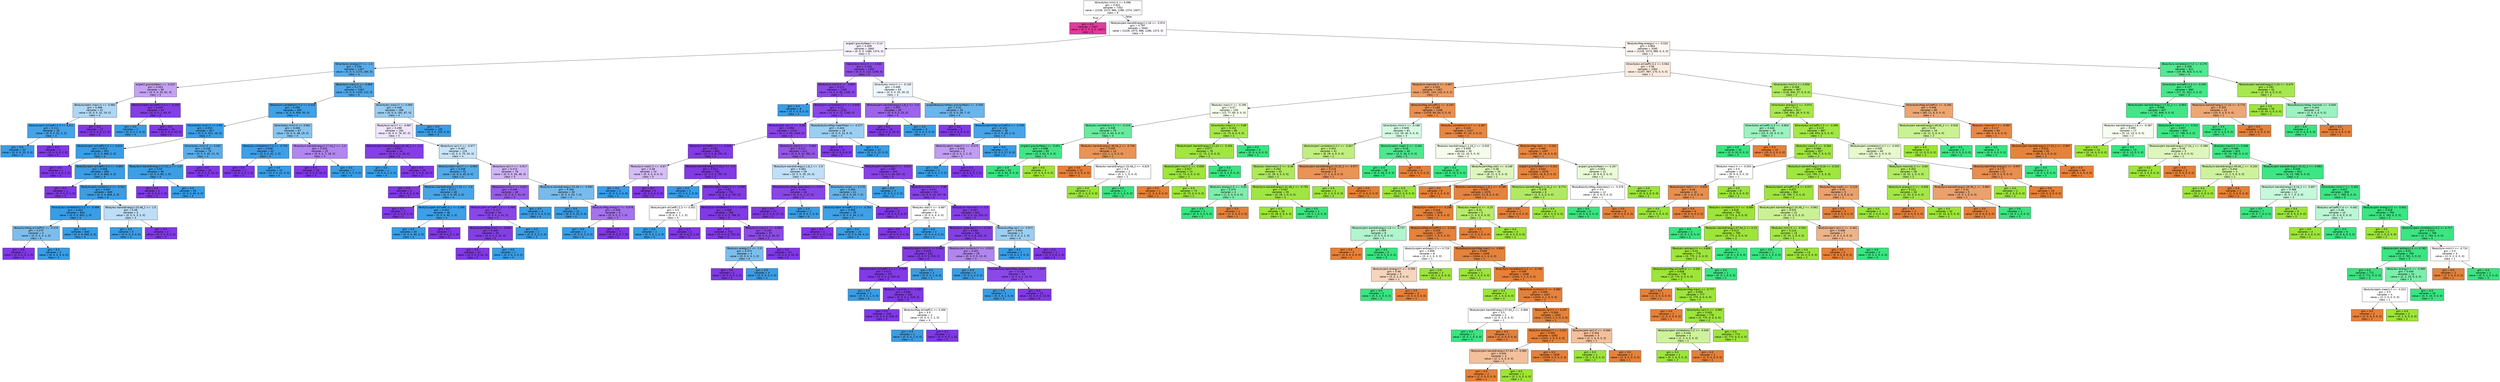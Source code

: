 digraph Tree {
node [shape=box, style="filled", color="black", fontname="helvetica"] ;
edge [fontname="helvetica"] ;
0 [label="tGravityAcc-min()-X <= 0.096\ngini = 0.831\nsamples = 7352\nvalue = [1226, 1073, 986, 1286, 1374, 1407]\nclass = 6", fillcolor="#fffefe"] ;
1 [label="gini = 0.0\nsamples = 1407\nvalue = [0, 0, 0, 0, 0, 1407]\nclass = 6", fillcolor="#e5399d"] ;
0 -> 1 [labeldistance=2.5, labelangle=45, headlabel="True"] ;
2 [label="fBodyAccJerk-bandsEnergy()-1,16 <= -0.974\ngini = 0.797\nsamples = 5945\nvalue = [1226, 1073, 986, 1286, 1374, 0]\nclass = 5", fillcolor="#fdfbff"] ;
0 -> 2 [labeldistance=2.5, labelangle=-45, headlabel="False"] ;
3 [label="angle(Y,gravityMean) <= 0.14\ngini = 0.499\nsamples = 2660\nvalue = [0, 0, 0, 1286, 1374, 0]\nclass = 5", fillcolor="#f7f2fd"] ;
2 -> 3 ;
4 [label="tGravityAcc-energy()-Y <= -1.0\ngini = 0.234\nsamples = 1357\nvalue = [0, 0, 0, 1173, 184, 0]\nclass = 4", fillcolor="#58ace9"] ;
3 -> 4 ;
5 [label="angle(Z,gravityMean) <= -0.022\ngini = 0.453\nsamples = 95\nvalue = [0, 0, 0, 33, 62, 0]\nclass = 5", fillcolor="#c4a2f3"] ;
4 -> 5 ;
6 [label="tBodyGyroJerk-max()-X <= -0.983\ngini = 0.468\nsamples = 51\nvalue = [0, 0, 0, 32, 19, 0]\nclass = 4", fillcolor="#afd7f4"] ;
5 -> 6 ;
7 [label="tBodyAccJerk-arCoeff()-X,3 <= 0.411\ngini = 0.111\nsamples = 34\nvalue = [0, 0, 0, 32, 2, 0]\nclass = 4", fillcolor="#45a3e7"] ;
6 -> 7 ;
8 [label="gini = 0.0\nsamples = 32\nvalue = [0, 0, 0, 32, 0, 0]\nclass = 4", fillcolor="#399de5"] ;
7 -> 8 ;
9 [label="gini = 0.0\nsamples = 2\nvalue = [0, 0, 0, 0, 2, 0]\nclass = 5", fillcolor="#8139e5"] ;
7 -> 9 ;
10 [label="gini = 0.0\nsamples = 17\nvalue = [0, 0, 0, 0, 17, 0]\nclass = 5", fillcolor="#8139e5"] ;
6 -> 10 ;
11 [label="tBodyGyroJerk-arCoeff()-Z,4 <= -0.249\ngini = 0.044\nsamples = 44\nvalue = [0, 0, 0, 1, 43, 0]\nclass = 5", fillcolor="#843ee6"] ;
5 -> 11 ;
12 [label="gini = 0.0\nsamples = 1\nvalue = [0, 0, 0, 1, 0, 0]\nclass = 4", fillcolor="#399de5"] ;
11 -> 12 ;
13 [label="gini = 0.0\nsamples = 43\nvalue = [0, 0, 0, 0, 43, 0]\nclass = 5", fillcolor="#8139e5"] ;
11 -> 13 ;
14 [label="tBodyGyro-max()-X <= -0.869\ngini = 0.175\nsamples = 1262\nvalue = [0, 0, 0, 1140, 122, 0]\nclass = 4", fillcolor="#4ea7e8"] ;
4 -> 14 ;
15 [label="tBodyGyro-correlation()-Y,Z <= 0.418\ngini = 0.068\nsamples = 994\nvalue = [0, 0, 0, 959, 35, 0]\nclass = 4", fillcolor="#40a1e6"] ;
14 -> 15 ;
16 [label="tGravityAcc-min()-X <= 0.99\ngini = 0.034\nsamples = 927\nvalue = [0, 0, 0, 911, 16, 0]\nclass = 4", fillcolor="#3c9fe5"] ;
15 -> 16 ;
17 [label="tBodyAccJerk-arCoeff()-Y,3 <= -0.615\ngini = 0.012\nsamples = 851\nvalue = [0, 0, 0, 846, 5, 0]\nclass = 4", fillcolor="#3a9ee5"] ;
16 -> 17 ;
18 [label="gini = 0.0\nsamples = 1\nvalue = [0, 0, 0, 0, 1, 0]\nclass = 5", fillcolor="#8139e5"] ;
17 -> 18 ;
19 [label="tBodyGyroJerk-arCoeff()-Z,4 <= -0.805\ngini = 0.009\nsamples = 850\nvalue = [0, 0, 0, 846, 4, 0]\nclass = 4", fillcolor="#3a9de5"] ;
17 -> 19 ;
20 [label="gini = 0.0\nsamples = 1\nvalue = [0, 0, 0, 0, 1, 0]\nclass = 5", fillcolor="#8139e5"] ;
19 -> 20 ;
21 [label="fBodyAccJerk-kurtosis()-X <= -0.321\ngini = 0.007\nsamples = 849\nvalue = [0, 0, 0, 846, 3, 0]\nclass = 4", fillcolor="#3a9de5"] ;
19 -> 21 ;
22 [label="tGravityAcc-correlation()-X,Z <= -0.999\ngini = 0.002\nsamples = 844\nvalue = [0, 0, 0, 843, 1, 0]\nclass = 4", fillcolor="#399de5"] ;
21 -> 22 ;
23 [label="tBodyGyroMag-arCoeff()2 <= -0.219\ngini = 0.375\nsamples = 4\nvalue = [0, 0, 0, 3, 1, 0]\nclass = 4", fillcolor="#7bbeee"] ;
22 -> 23 ;
24 [label="gini = 0.0\nsamples = 1\nvalue = [0, 0, 0, 0, 1, 0]\nclass = 5", fillcolor="#8139e5"] ;
23 -> 24 ;
25 [label="gini = 0.0\nsamples = 3\nvalue = [0, 0, 0, 3, 0, 0]\nclass = 4", fillcolor="#399de5"] ;
23 -> 25 ;
26 [label="gini = 0.0\nsamples = 840\nvalue = [0, 0, 0, 840, 0, 0]\nclass = 4", fillcolor="#399de5"] ;
22 -> 26 ;
27 [label="fBodyAcc-bandsEnergy()-25,48_2 <= -1.0\ngini = 0.48\nsamples = 5\nvalue = [0, 0, 0, 3, 2, 0]\nclass = 4", fillcolor="#bddef6"] ;
21 -> 27 ;
28 [label="gini = 0.0\nsamples = 3\nvalue = [0, 0, 0, 3, 0, 0]\nclass = 4", fillcolor="#399de5"] ;
27 -> 28 ;
29 [label="gini = 0.0\nsamples = 2\nvalue = [0, 0, 0, 0, 2, 0]\nclass = 5", fillcolor="#8139e5"] ;
27 -> 29 ;
30 [label="tGravityAcc-min()-Z <= 0.067\ngini = 0.248\nsamples = 76\nvalue = [0, 0, 0, 65, 11, 0]\nclass = 4", fillcolor="#5baee9"] ;
16 -> 30 ;
31 [label="fBodyGyro-bandsEnergy()-17,32_1 <= -1.0\ngini = 0.03\nsamples = 66\nvalue = [0, 0, 0, 65, 1, 0]\nclass = 4", fillcolor="#3c9fe5"] ;
30 -> 31 ;
32 [label="gini = 0.0\nsamples = 1\nvalue = [0, 0, 0, 0, 1, 0]\nclass = 5", fillcolor="#8139e5"] ;
31 -> 32 ;
33 [label="gini = 0.0\nsamples = 65\nvalue = [0, 0, 0, 65, 0, 0]\nclass = 4", fillcolor="#399de5"] ;
31 -> 33 ;
34 [label="gini = 0.0\nsamples = 10\nvalue = [0, 0, 0, 0, 10, 0]\nclass = 5", fillcolor="#8139e5"] ;
30 -> 34 ;
35 [label="tGravityAcc-min()-X <= 0.961\ngini = 0.406\nsamples = 67\nvalue = [0, 0, 0, 48, 19, 0]\nclass = 4", fillcolor="#87c4ef"] ;
15 -> 35 ;
36 [label="tBodyAcc-correlation()-Y,Z <= -0.753\ngini = 0.046\nsamples = 42\nvalue = [0, 0, 0, 41, 1, 0]\nclass = 4", fillcolor="#3e9fe6"] ;
35 -> 36 ;
37 [label="gini = 0.0\nsamples = 1\nvalue = [0, 0, 0, 0, 1, 0]\nclass = 5", fillcolor="#8139e5"] ;
36 -> 37 ;
38 [label="gini = 0.0\nsamples = 41\nvalue = [0, 0, 0, 41, 0, 0]\nclass = 4", fillcolor="#399de5"] ;
36 -> 38 ;
39 [label="fBodyGyro-bandsEnergy()-17,24_2 <= -1.0\ngini = 0.403\nsamples = 25\nvalue = [0, 0, 0, 7, 18, 0]\nclass = 5", fillcolor="#b286ef"] ;
35 -> 39 ;
40 [label="gini = 0.0\nsamples = 18\nvalue = [0, 0, 0, 0, 18, 0]\nclass = 5", fillcolor="#8139e5"] ;
39 -> 40 ;
41 [label="gini = 0.0\nsamples = 7\nvalue = [0, 0, 0, 7, 0, 0]\nclass = 4", fillcolor="#399de5"] ;
39 -> 41 ;
42 [label="tGravityAcc-max()-Y <= 0.069\ngini = 0.438\nsamples = 268\nvalue = [0, 0, 0, 181, 87, 0]\nclass = 4", fillcolor="#98ccf1"] ;
14 -> 42 ;
43 [label="fBodyGyro-iqr()-Y <= -0.987\ngini = 0.498\nsamples = 163\nvalue = [0, 0, 0, 76, 87, 0]\nclass = 5", fillcolor="#efe6fc"] ;
42 -> 43 ;
44 [label="fBodyAccJerk-bandsEnergy()-41,48_1 <= -1.0\ngini = 0.057\nsamples = 34\nvalue = [0, 0, 0, 1, 33, 0]\nclass = 5", fillcolor="#853fe6"] ;
43 -> 44 ;
45 [label="gini = 0.0\nsamples = 1\nvalue = [0, 0, 0, 1, 0, 0]\nclass = 4", fillcolor="#399de5"] ;
44 -> 45 ;
46 [label="gini = 0.0\nsamples = 33\nvalue = [0, 0, 0, 0, 33, 0]\nclass = 5", fillcolor="#8139e5"] ;
44 -> 46 ;
47 [label="tBodyGyro-iqr()-X <= -0.977\ngini = 0.487\nsamples = 129\nvalue = [0, 0, 0, 75, 54, 0]\nclass = 4", fillcolor="#c8e4f8"] ;
43 -> 47 ;
48 [label="tBodyGyroJerk-iqr()-Y <= -0.993\ngini = 0.208\nsamples = 51\nvalue = [0, 0, 0, 45, 6, 0]\nclass = 4", fillcolor="#53aae8"] ;
47 -> 48 ;
49 [label="gini = 0.0\nsamples = 3\nvalue = [0, 0, 0, 0, 3, 0]\nclass = 5", fillcolor="#8139e5"] ;
48 -> 49 ;
50 [label="fBodyAcc-bandsEnergy()-17,32 <= -1.0\ngini = 0.117\nsamples = 48\nvalue = [0, 0, 0, 45, 3, 0]\nclass = 4", fillcolor="#46a4e7"] ;
48 -> 50 ;
51 [label="gini = 0.0\nsamples = 2\nvalue = [0, 0, 0, 0, 2, 0]\nclass = 5", fillcolor="#8139e5"] ;
50 -> 51 ;
52 [label="tBodyGyroJerk-arCoeff()-X,1 <= 0.386\ngini = 0.043\nsamples = 46\nvalue = [0, 0, 0, 45, 1, 0]\nclass = 4", fillcolor="#3d9fe6"] ;
50 -> 52 ;
53 [label="gini = 0.0\nsamples = 45\nvalue = [0, 0, 0, 45, 0, 0]\nclass = 4", fillcolor="#399de5"] ;
52 -> 53 ;
54 [label="gini = 0.0\nsamples = 1\nvalue = [0, 0, 0, 0, 1, 0]\nclass = 5", fillcolor="#8139e5"] ;
52 -> 54 ;
55 [label="tBodyGyro-iqr()-Y <= -0.917\ngini = 0.473\nsamples = 78\nvalue = [0, 0, 0, 30, 48, 0]\nclass = 5", fillcolor="#d0b5f5"] ;
47 -> 55 ;
56 [label="tBodyGyro-min()-X <= 0.827\ngini = 0.249\nsamples = 48\nvalue = [0, 0, 0, 7, 41, 0]\nclass = 5", fillcolor="#975be9"] ;
55 -> 56 ;
57 [label="tBodyAccJerk-arCoeff()-Y,3 <= 0.466\ngini = 0.127\nsamples = 44\nvalue = [0, 0, 0, 3, 41, 0]\nclass = 5", fillcolor="#8a47e7"] ;
56 -> 57 ;
58 [label="tBodyAccJerkMag-min() <= -0.945\ngini = 0.046\nsamples = 42\nvalue = [0, 0, 0, 1, 41, 0]\nclass = 5", fillcolor="#843ee6"] ;
57 -> 58 ;
59 [label="gini = 0.0\nsamples = 41\nvalue = [0, 0, 0, 0, 41, 0]\nclass = 5", fillcolor="#8139e5"] ;
58 -> 59 ;
60 [label="gini = 0.0\nsamples = 1\nvalue = [0, 0, 0, 1, 0, 0]\nclass = 4", fillcolor="#399de5"] ;
58 -> 60 ;
61 [label="gini = 0.0\nsamples = 2\nvalue = [0, 0, 0, 2, 0, 0]\nclass = 4", fillcolor="#399de5"] ;
57 -> 61 ;
62 [label="gini = 0.0\nsamples = 4\nvalue = [0, 0, 0, 4, 0, 0]\nclass = 4", fillcolor="#399de5"] ;
56 -> 62 ;
63 [label="fBodyGyro-bandsEnergy()-33,48 <= -0.993\ngini = 0.358\nsamples = 30\nvalue = [0, 0, 0, 23, 7, 0]\nclass = 4", fillcolor="#75bbed"] ;
55 -> 63 ;
64 [label="gini = 0.0\nsamples = 21\nvalue = [0, 0, 0, 21, 0, 0]\nclass = 4", fillcolor="#399de5"] ;
63 -> 64 ;
65 [label="tBodyAccMag-energy() <= -0.978\ngini = 0.346\nsamples = 9\nvalue = [0, 0, 0, 2, 7, 0]\nclass = 5", fillcolor="#a572ec"] ;
63 -> 65 ;
66 [label="gini = 0.0\nsamples = 2\nvalue = [0, 0, 0, 2, 0, 0]\nclass = 4", fillcolor="#399de5"] ;
65 -> 66 ;
67 [label="gini = 0.0\nsamples = 7\nvalue = [0, 0, 0, 0, 7, 0]\nclass = 5", fillcolor="#8139e5"] ;
65 -> 67 ;
68 [label="gini = 0.0\nsamples = 105\nvalue = [0, 0, 0, 105, 0, 0]\nclass = 4", fillcolor="#399de5"] ;
42 -> 68 ;
69 [label="tBodyGyro-min()-X <= 0.845\ngini = 0.158\nsamples = 1303\nvalue = [0, 0, 0, 113, 1190, 0]\nclass = 5", fillcolor="#8d4ce7"] ;
3 -> 69 ;
70 [label="tBodyGyro-max()-X <= -0.893\ngini = 0.121\nsamples = 1240\nvalue = [0, 0, 0, 80, 1160, 0]\nclass = 5", fillcolor="#8a47e7"] ;
69 -> 70 ;
71 [label="gini = 0.0\nsamples = 8\nvalue = [0, 0, 0, 8, 0, 0]\nclass = 4", fillcolor="#399de5"] ;
70 -> 71 ;
72 [label="tBodyGyro-correlation()-X,Y <= 0.656\ngini = 0.11\nsamples = 1232\nvalue = [0, 0, 0, 72, 1160, 0]\nclass = 5", fillcolor="#8945e7"] ;
70 -> 72 ;
73 [label="tBodyAccJerk-iqr()-Z <= -0.98\ngini = 0.094\nsamples = 1214\nvalue = [0, 0, 0, 60, 1154, 0]\nclass = 5", fillcolor="#8843e6"] ;
72 -> 73 ;
74 [label="tBodyGyro-arCoeff()-Y,1 <= -0.545\ngini = 0.022\nsamples = 802\nvalue = [0, 0, 0, 9, 793, 0]\nclass = 5", fillcolor="#823be5"] ;
73 -> 74 ;
75 [label="fBodyGyro-mad()-Z <= -0.97\ngini = 0.48\nsamples = 10\nvalue = [0, 0, 0, 4, 6, 0]\nclass = 5", fillcolor="#d5bdf6"] ;
74 -> 75 ;
76 [label="gini = 0.0\nsamples = 4\nvalue = [0, 0, 0, 4, 0, 0]\nclass = 4", fillcolor="#399de5"] ;
75 -> 76 ;
77 [label="gini = 0.0\nsamples = 6\nvalue = [0, 0, 0, 0, 6, 0]\nclass = 5", fillcolor="#8139e5"] ;
75 -> 77 ;
78 [label="fBodyAcc-bandsEnergy()-9,16_2 <= -1.0\ngini = 0.013\nsamples = 792\nvalue = [0, 0, 0, 5, 787, 0]\nclass = 5", fillcolor="#823ae5"] ;
74 -> 78 ;
79 [label="gini = 0.0\nsamples = 1\nvalue = [0, 0, 0, 1, 0, 0]\nclass = 4", fillcolor="#399de5"] ;
78 -> 79 ;
80 [label="tBodyGyroJerk-mad()-X <= -0.998\ngini = 0.01\nsamples = 791\nvalue = [0, 0, 0, 4, 787, 0]\nclass = 5", fillcolor="#823ae5"] ;
78 -> 80 ;
81 [label="tBodyAccJerk-arCoeff()-Z,3 <= 0.002\ngini = 0.5\nsamples = 2\nvalue = [0, 0, 0, 1, 1, 0]\nclass = 4", fillcolor="#ffffff"] ;
80 -> 81 ;
82 [label="gini = 0.0\nsamples = 1\nvalue = [0, 0, 0, 1, 0, 0]\nclass = 4", fillcolor="#399de5"] ;
81 -> 82 ;
83 [label="gini = 0.0\nsamples = 1\nvalue = [0, 0, 0, 0, 1, 0]\nclass = 5", fillcolor="#8139e5"] ;
81 -> 83 ;
84 [label="tBodyGyro-correlation()-X,Y <= 0.443\ngini = 0.008\nsamples = 789\nvalue = [0, 0, 0, 3, 786, 0]\nclass = 5", fillcolor="#813ae5"] ;
80 -> 84 ;
85 [label="gini = 0.0\nsamples = 752\nvalue = [0, 0, 0, 0, 752, 0]\nclass = 5", fillcolor="#8139e5"] ;
84 -> 85 ;
86 [label="fBodyGyro-max()-X <= -0.993\ngini = 0.149\nsamples = 37\nvalue = [0, 0, 0, 3, 34, 0]\nclass = 5", fillcolor="#8c4ae7"] ;
84 -> 86 ;
87 [label="fBodyAcc-energy()-Y <= -1.0\ngini = 0.375\nsamples = 4\nvalue = [0, 0, 0, 3, 1, 0]\nclass = 4", fillcolor="#7bbeee"] ;
86 -> 87 ;
88 [label="gini = 0.0\nsamples = 1\nvalue = [0, 0, 0, 0, 1, 0]\nclass = 5", fillcolor="#8139e5"] ;
87 -> 88 ;
89 [label="gini = 0.0\nsamples = 3\nvalue = [0, 0, 0, 3, 0, 0]\nclass = 4", fillcolor="#399de5"] ;
87 -> 89 ;
90 [label="gini = 0.0\nsamples = 33\nvalue = [0, 0, 0, 0, 33, 0]\nclass = 5", fillcolor="#8139e5"] ;
86 -> 90 ;
91 [label="fBodyGyro-max()-X <= -0.982\ngini = 0.217\nsamples = 412\nvalue = [0, 0, 0, 51, 361, 0]\nclass = 5", fillcolor="#9355e9"] ;
73 -> 91 ;
92 [label="fBodyGyro-bandsEnergy()-1,8_1 <= -1.0\ngini = 0.483\nsamples = 59\nvalue = [0, 0, 0, 35, 24, 0]\nclass = 4", fillcolor="#c1e0f7"] ;
91 -> 92 ;
93 [label="fBodyBodyGyroMag-skewness() <= 0.052\ngini = 0.105\nsamples = 18\nvalue = [0, 0, 0, 1, 17, 0]\nclass = 5", fillcolor="#8845e7"] ;
92 -> 93 ;
94 [label="gini = 0.0\nsamples = 17\nvalue = [0, 0, 0, 0, 17, 0]\nclass = 5", fillcolor="#8139e5"] ;
93 -> 94 ;
95 [label="gini = 0.0\nsamples = 1\nvalue = [0, 0, 0, 1, 0, 0]\nclass = 4", fillcolor="#399de5"] ;
93 -> 95 ;
96 [label="tGravityAcc-sma() <= 0.279\ngini = 0.283\nsamples = 41\nvalue = [0, 0, 0, 34, 7, 0]\nclass = 4", fillcolor="#62b1ea"] ;
92 -> 96 ;
97 [label="tBodyGyroJerk-arCoeff()-Z,2 <= -0.354\ngini = 0.056\nsamples = 35\nvalue = [0, 0, 0, 34, 1, 0]\nclass = 4", fillcolor="#3fa0e6"] ;
96 -> 97 ;
98 [label="gini = 0.0\nsamples = 1\nvalue = [0, 0, 0, 0, 1, 0]\nclass = 5", fillcolor="#8139e5"] ;
97 -> 98 ;
99 [label="gini = 0.0\nsamples = 34\nvalue = [0, 0, 0, 34, 0, 0]\nclass = 4", fillcolor="#399de5"] ;
97 -> 99 ;
100 [label="gini = 0.0\nsamples = 6\nvalue = [0, 0, 0, 0, 6, 0]\nclass = 5", fillcolor="#8139e5"] ;
96 -> 100 ;
101 [label="fBodyAccJerk-meanFreq()-Y <= -0.913\ngini = 0.087\nsamples = 353\nvalue = [0, 0, 0, 16, 337, 0]\nclass = 5", fillcolor="#8742e6"] ;
91 -> 101 ;
102 [label="gini = 0.0\nsamples = 2\nvalue = [0, 0, 0, 2, 0, 0]\nclass = 4", fillcolor="#399de5"] ;
101 -> 102 ;
103 [label="tBodyGyro-max()-X <= -0.88\ngini = 0.077\nsamples = 351\nvalue = [0, 0, 0, 14, 337, 0]\nclass = 5", fillcolor="#8641e6"] ;
101 -> 103 ;
104 [label="fBodyAcc-std()-Y <= -0.887\ngini = 0.5\nsamples = 8\nvalue = [0, 0, 0, 4, 4, 0]\nclass = 4", fillcolor="#ffffff"] ;
103 -> 104 ;
105 [label="gini = 0.0\nsamples = 4\nvalue = [0, 0, 0, 0, 4, 0]\nclass = 5", fillcolor="#8139e5"] ;
104 -> 105 ;
106 [label="gini = 0.0\nsamples = 4\nvalue = [0, 0, 0, 4, 0, 0]\nclass = 4", fillcolor="#399de5"] ;
104 -> 106 ;
107 [label="fBodyGyro-maxInds-Y <= 0.0\ngini = 0.057\nsamples = 343\nvalue = [0, 0, 0, 10, 333, 0]\nclass = 5", fillcolor="#853fe6"] ;
103 -> 107 ;
108 [label="fBodyGyro-skewness()-Y <= 0.152\ngini = 0.046\nsamples = 340\nvalue = [0, 0, 0, 8, 332, 0]\nclass = 5", fillcolor="#843ee6"] ;
107 -> 108 ;
109 [label="tBodyGyroJerk-min()-X <= 0.993\ngini = 0.018\nsamples = 322\nvalue = [0, 0, 0, 3, 319, 0]\nclass = 5", fillcolor="#823be5"] ;
108 -> 109 ;
110 [label="tBodyAccJerk-arCoeff()-Z,1 <= -0.568\ngini = 0.012\nsamples = 321\nvalue = [0, 0, 0, 2, 319, 0]\nclass = 5", fillcolor="#823ae5"] ;
109 -> 110 ;
111 [label="gini = 0.0\nsamples = 1\nvalue = [0, 0, 0, 1, 0, 0]\nclass = 4", fillcolor="#399de5"] ;
110 -> 111 ;
112 [label="fBodyAcc-maxInds-X <= 0.452\ngini = 0.006\nsamples = 320\nvalue = [0, 0, 0, 1, 319, 0]\nclass = 5", fillcolor="#813ae5"] ;
110 -> 112 ;
113 [label="gini = 0.0\nsamples = 318\nvalue = [0, 0, 0, 0, 318, 0]\nclass = 5", fillcolor="#8139e5"] ;
112 -> 113 ;
114 [label="tBodyAccMag-arCoeff()1 <= 0.268\ngini = 0.5\nsamples = 2\nvalue = [0, 0, 0, 1, 1, 0]\nclass = 4", fillcolor="#ffffff"] ;
112 -> 114 ;
115 [label="gini = 0.0\nsamples = 1\nvalue = [0, 0, 0, 1, 0, 0]\nclass = 4", fillcolor="#399de5"] ;
114 -> 115 ;
116 [label="gini = 0.0\nsamples = 1\nvalue = [0, 0, 0, 0, 1, 0]\nclass = 5", fillcolor="#8139e5"] ;
114 -> 116 ;
117 [label="gini = 0.0\nsamples = 1\nvalue = [0, 0, 0, 1, 0, 0]\nclass = 4", fillcolor="#399de5"] ;
109 -> 117 ;
118 [label="fBodyAccJerk-kurtosis()-Y <= -0.919\ngini = 0.401\nsamples = 18\nvalue = [0, 0, 0, 5, 13, 0]\nclass = 5", fillcolor="#b185ef"] ;
108 -> 118 ;
119 [label="gini = 0.0\nsamples = 4\nvalue = [0, 0, 0, 4, 0, 0]\nclass = 4", fillcolor="#399de5"] ;
118 -> 119 ;
120 [label="fBodyBodyGyroJerkMag-skewness() <= -0.626\ngini = 0.133\nsamples = 14\nvalue = [0, 0, 0, 1, 13, 0]\nclass = 5", fillcolor="#8b48e7"] ;
118 -> 120 ;
121 [label="gini = 0.0\nsamples = 1\nvalue = [0, 0, 0, 1, 0, 0]\nclass = 4", fillcolor="#399de5"] ;
120 -> 121 ;
122 [label="gini = 0.0\nsamples = 13\nvalue = [0, 0, 0, 0, 13, 0]\nclass = 5", fillcolor="#8139e5"] ;
120 -> 122 ;
123 [label="fBodyAccMag-iqr() <= -0.972\ngini = 0.444\nsamples = 3\nvalue = [0, 0, 0, 2, 1, 0]\nclass = 4", fillcolor="#9ccef2"] ;
107 -> 123 ;
124 [label="gini = 0.0\nsamples = 2\nvalue = [0, 0, 0, 2, 0, 0]\nclass = 4", fillcolor="#399de5"] ;
123 -> 124 ;
125 [label="gini = 0.0\nsamples = 1\nvalue = [0, 0, 0, 0, 1, 0]\nclass = 5", fillcolor="#8139e5"] ;
123 -> 125 ;
126 [label="fBodyBodyGyroMag-meanFreq() <= -0.277\ngini = 0.444\nsamples = 18\nvalue = [0, 0, 0, 12, 6, 0]\nclass = 4", fillcolor="#9ccef2"] ;
72 -> 126 ;
127 [label="gini = 0.0\nsamples = 6\nvalue = [0, 0, 0, 0, 6, 0]\nclass = 5", fillcolor="#8139e5"] ;
126 -> 127 ;
128 [label="gini = 0.0\nsamples = 12\nvalue = [0, 0, 0, 12, 0, 0]\nclass = 4", fillcolor="#399de5"] ;
126 -> 128 ;
129 [label="tGravityAcc-min()-Y <= -0.139\ngini = 0.499\nsamples = 63\nvalue = [0, 0, 0, 33, 30, 0]\nclass = 4", fillcolor="#edf6fd"] ;
69 -> 129 ;
130 [label="fBodyAccJerk-bandsEnergy()-1,8_2 <= -1.0\ngini = 0.293\nsamples = 28\nvalue = [0, 0, 0, 5, 23, 0]\nclass = 5", fillcolor="#9c64eb"] ;
129 -> 130 ;
131 [label="gini = 0.0\nsamples = 23\nvalue = [0, 0, 0, 0, 23, 0]\nclass = 5", fillcolor="#8139e5"] ;
130 -> 131 ;
132 [label="gini = 0.0\nsamples = 5\nvalue = [0, 0, 0, 5, 0, 0]\nclass = 4", fillcolor="#399de5"] ;
130 -> 132 ;
133 [label="angle(tBodyGyroMean,gravityMean) <= -0.449\ngini = 0.32\nsamples = 35\nvalue = [0, 0, 0, 28, 7, 0]\nclass = 4", fillcolor="#6ab6ec"] ;
129 -> 133 ;
134 [label="gini = 0.0\nsamples = 5\nvalue = [0, 0, 0, 0, 5, 0]\nclass = 5", fillcolor="#8139e5"] ;
133 -> 134 ;
135 [label="tBodyGyroJerkMag-arCoeff()3 <= -0.209\ngini = 0.124\nsamples = 30\nvalue = [0, 0, 0, 28, 2, 0]\nclass = 4", fillcolor="#47a4e7"] ;
133 -> 135 ;
136 [label="tBodyGyroJerk-mean()-Y <= -0.075\ngini = 0.444\nsamples = 3\nvalue = [0, 0, 0, 1, 2, 0]\nclass = 5", fillcolor="#c09cf2"] ;
135 -> 136 ;
137 [label="gini = 0.0\nsamples = 1\nvalue = [0, 0, 0, 1, 0, 0]\nclass = 4", fillcolor="#399de5"] ;
136 -> 137 ;
138 [label="gini = 0.0\nsamples = 2\nvalue = [0, 0, 0, 0, 2, 0]\nclass = 5", fillcolor="#8139e5"] ;
136 -> 138 ;
139 [label="gini = 0.0\nsamples = 27\nvalue = [0, 0, 0, 27, 0, 0]\nclass = 4", fillcolor="#399de5"] ;
135 -> 139 ;
140 [label="fBodyAccMag-energy() <= -0.525\ngini = 0.664\nsamples = 3285\nvalue = [1226, 1073, 986, 0, 0, 0]\nclass = 1", fillcolor="#fdf6f1"] ;
2 -> 140 ;
141 [label="tGravityAcc-arCoeff()-Z,2 <= 0.564\ngini = 0.56\nsamples = 2364\nvalue = [1207, 987, 170, 0, 0, 0]\nclass = 1", fillcolor="#fbebdf"] ;
140 -> 141 ;
142 [label="fBodyGyro-maxInds-X <= -0.967\ngini = 0.343\nsamples = 1367\nvalue = [1091, 143, 133, 0, 0, 0]\nclass = 1", fillcolor="#eb9d66"] ;
141 -> 142 ;
143 [label="fBodyAcc-max()-Y <= -0.298\ngini = 0.57\nsamples = 159\nvalue = [13, 77, 69, 0, 0, 0]\nclass = 2", fillcolor="#f6fded"] ;
142 -> 143 ;
144 [label="tBodyAcc-correlation()-X,Y <= -0.219\ngini = 0.338\nsamples = 79\nvalue = [12, 4, 63, 0, 0, 0]\nclass = 3", fillcolor="#68eb9f"] ;
143 -> 144 ;
145 [label="angle(X,gravityMean) <= -0.651\ngini = 0.088\nsamples = 65\nvalue = [0, 3, 62, 0, 0, 0]\nclass = 3", fillcolor="#43e687"] ;
144 -> 145 ;
146 [label="gini = 0.0\nsamples = 62\nvalue = [0, 0, 62, 0, 0, 0]\nclass = 3", fillcolor="#39e581"] ;
145 -> 146 ;
147 [label="gini = 0.0\nsamples = 3\nvalue = [0, 3, 0, 0, 0, 0]\nclass = 2", fillcolor="#9de539"] ;
145 -> 147 ;
148 [label="fBodyAcc-bandsEnergy()-49,56_2 <= -0.746\ngini = 0.255\nsamples = 14\nvalue = [12, 1, 1, 0, 0, 0]\nclass = 1", fillcolor="#e99457"] ;
144 -> 148 ;
149 [label="gini = 0.0\nsamples = 12\nvalue = [12, 0, 0, 0, 0, 0]\nclass = 1", fillcolor="#e58139"] ;
148 -> 149 ;
150 [label="fBodyAcc-bandsEnergy()-33,48_2 <= -0.829\ngini = 0.5\nsamples = 2\nvalue = [0, 1, 1, 0, 0, 0]\nclass = 2", fillcolor="#ffffff"] ;
148 -> 150 ;
151 [label="gini = 0.0\nsamples = 1\nvalue = [0, 1, 0, 0, 0, 0]\nclass = 2", fillcolor="#9de539"] ;
150 -> 151 ;
152 [label="gini = 0.0\nsamples = 1\nvalue = [0, 0, 1, 0, 0, 0]\nclass = 3", fillcolor="#39e581"] ;
150 -> 152 ;
153 [label="tGravityAcc-max()-X <= 0.89\ngini = 0.162\nsamples = 80\nvalue = [1, 73, 6, 0, 0, 0]\nclass = 2", fillcolor="#a6e74c"] ;
143 -> 153 ;
154 [label="fBodyAccJerk-bandsEnergy()-17,24 <= -0.459\ngini = 0.077\nsamples = 76\nvalue = [1, 73, 2, 0, 0, 0]\nclass = 2", fillcolor="#a1e641"] ;
153 -> 154 ;
155 [label="tBodyAccJerk-max()-Z <= -0.838\ngini = 0.027\nsamples = 74\nvalue = [1, 73, 0, 0, 0, 0]\nclass = 2", fillcolor="#9ee53c"] ;
154 -> 155 ;
156 [label="gini = 0.0\nsamples = 1\nvalue = [1, 0, 0, 0, 0, 0]\nclass = 1", fillcolor="#e58139"] ;
155 -> 156 ;
157 [label="gini = 0.0\nsamples = 73\nvalue = [0, 73, 0, 0, 0, 0]\nclass = 2", fillcolor="#9de539"] ;
155 -> 157 ;
158 [label="gini = 0.0\nsamples = 2\nvalue = [0, 0, 2, 0, 0, 0]\nclass = 3", fillcolor="#39e581"] ;
154 -> 158 ;
159 [label="gini = 0.0\nsamples = 4\nvalue = [0, 0, 4, 0, 0, 0]\nclass = 3", fillcolor="#39e581"] ;
153 -> 159 ;
160 [label="tBodyAccMag-arCoeff()1 <= -0.343\ngini = 0.198\nsamples = 1208\nvalue = [1078, 66, 64, 0, 0, 0]\nclass = 1", fillcolor="#e88f50"] ;
142 -> 160 ;
161 [label="tGravityAcc-min()-Y <= -0.188\ngini = 0.606\nsamples = 81\nvalue = [12, 29, 40, 0, 0, 0]\nclass = 3", fillcolor="#d5fae4"] ;
160 -> 161 ;
162 [label="tBodyAccJerk-correlation()-X,Y <= -0.007\ngini = 0.452\nsamples = 41\nvalue = [8, 29, 4, 0, 0, 0]\nclass = 2", fillcolor="#c1ee81"] ;
161 -> 162 ;
163 [label="fBodyAcc-skewness()-Z <= -0.46\ngini = 0.264\nsamples = 33\nvalue = [1, 28, 4, 0, 0, 0]\nclass = 2", fillcolor="#aee95b"] ;
162 -> 163 ;
164 [label="tBodyAcc-energy()-Z <= -0.83\ngini = 0.375\nsamples = 4\nvalue = [1, 0, 3, 0, 0, 0]\nclass = 3", fillcolor="#7beeab"] ;
163 -> 164 ;
165 [label="gini = 0.0\nsamples = 3\nvalue = [0, 0, 3, 0, 0, 0]\nclass = 3", fillcolor="#39e581"] ;
164 -> 165 ;
166 [label="gini = 0.0\nsamples = 1\nvalue = [1, 0, 0, 0, 0, 0]\nclass = 1", fillcolor="#e58139"] ;
164 -> 166 ;
167 [label="fBodyGyro-bandsEnergy()-41,48_1 <= -0.755\ngini = 0.067\nsamples = 29\nvalue = [0, 28, 1, 0, 0, 0]\nclass = 2", fillcolor="#a0e640"] ;
163 -> 167 ;
168 [label="gini = 0.0\nsamples = 28\nvalue = [0, 28, 0, 0, 0, 0]\nclass = 2", fillcolor="#9de539"] ;
167 -> 168 ;
169 [label="gini = 0.0\nsamples = 1\nvalue = [0, 0, 1, 0, 0, 0]\nclass = 3", fillcolor="#39e581"] ;
167 -> 169 ;
170 [label="fBodyAccJerk-bandsEnergy()-25,32_2 <= -0.977\ngini = 0.219\nsamples = 8\nvalue = [7, 1, 0, 0, 0, 0]\nclass = 1", fillcolor="#e99355"] ;
162 -> 170 ;
171 [label="gini = 0.0\nsamples = 1\nvalue = [0, 1, 0, 0, 0, 0]\nclass = 2", fillcolor="#9de539"] ;
170 -> 171 ;
172 [label="gini = 0.0\nsamples = 7\nvalue = [7, 0, 0, 0, 0, 0]\nclass = 1", fillcolor="#e58139"] ;
170 -> 172 ;
173 [label="tBodyGyroJerk-mad()-Z <= -0.461\ngini = 0.18\nsamples = 40\nvalue = [4, 0, 36, 0, 0, 0]\nclass = 3", fillcolor="#4fe88f"] ;
161 -> 173 ;
174 [label="gini = 0.0\nsamples = 36\nvalue = [0, 0, 36, 0, 0, 0]\nclass = 3", fillcolor="#39e581"] ;
173 -> 174 ;
175 [label="gini = 0.0\nsamples = 4\nvalue = [4, 0, 0, 0, 0, 0]\nclass = 1", fillcolor="#e58139"] ;
173 -> 175 ;
176 [label="tBodyAcc-correlation()-X,Y <= -0.467\ngini = 0.104\nsamples = 1127\nvalue = [1066, 37, 24, 0, 0, 0]\nclass = 1", fillcolor="#e68844"] ;
160 -> 176 ;
177 [label="fBodyAcc-bandsEnergy()-1,24_1 <= -0.555\ngini = 0.658\nsamples = 30\nvalue = [8, 12, 10, 0, 0, 0]\nclass = 2", fillcolor="#f5fceb"] ;
176 -> 177 ;
178 [label="gini = 0.0\nsamples = 10\nvalue = [0, 0, 10, 0, 0, 0]\nclass = 3", fillcolor="#39e581"] ;
177 -> 178 ;
179 [label="tBodyAccJerkMag-std() <= -0.168\ngini = 0.48\nsamples = 20\nvalue = [8, 12, 0, 0, 0, 0]\nclass = 2", fillcolor="#def6bd"] ;
177 -> 179 ;
180 [label="gini = 0.0\nsamples = 12\nvalue = [0, 12, 0, 0, 0, 0]\nclass = 2", fillcolor="#9de539"] ;
179 -> 180 ;
181 [label="gini = 0.0\nsamples = 8\nvalue = [8, 0, 0, 0, 0, 0]\nclass = 1", fillcolor="#e58139"] ;
179 -> 181 ;
182 [label="fBodyAccMag-std() <= -0.262\ngini = 0.069\nsamples = 1097\nvalue = [1058, 25, 14, 0, 0, 0]\nclass = 1", fillcolor="#e68640"] ;
176 -> 182 ;
183 [label="angle(Y,gravityMean) <= 0.351\ngini = 0.044\nsamples = 1076\nvalue = [1052, 16, 8, 0, 0, 0]\nclass = 1", fillcolor="#e6843d"] ;
182 -> 183 ;
184 [label="fBodyAcc-bandsEnergy()-1,8_1 <= -0.189\ngini = 0.035\nsamples = 1070\nvalue = [1051, 11, 8, 0, 0, 0]\nclass = 1", fillcolor="#e5833d"] ;
183 -> 184 ;
185 [label="tBodyGyro-mean()-Y <= -0.298\ngini = 0.028\nsamples = 1065\nvalue = [1050, 7, 8, 0, 0, 0]\nclass = 1", fillcolor="#e5833c"] ;
184 -> 185 ;
186 [label="fBodyAccJerk-bandsEnergy()-1,8 <= -0.737\ngini = 0.469\nsamples = 8\nvalue = [3, 0, 5, 0, 0, 0]\nclass = 3", fillcolor="#b0f5cd"] ;
185 -> 186 ;
187 [label="gini = 0.0\nsamples = 3\nvalue = [3, 0, 0, 0, 0, 0]\nclass = 1", fillcolor="#e58139"] ;
186 -> 187 ;
188 [label="gini = 0.0\nsamples = 5\nvalue = [0, 0, 5, 0, 0, 0]\nclass = 3", fillcolor="#39e581"] ;
186 -> 188 ;
189 [label="tBodyGyroMag-arCoeff()4 <= -0.518\ngini = 0.019\nsamples = 1057\nvalue = [1047, 7, 3, 0, 0, 0]\nclass = 1", fillcolor="#e5823b"] ;
185 -> 189 ;
190 [label="tBodyGyroJerk-entropy()-Z <= 0.729\ngini = 0.656\nsamples = 8\nvalue = [3, 3, 2, 0, 0, 0]\nclass = 1", fillcolor="#ffffff"] ;
189 -> 190 ;
191 [label="tBodyAccJerk-energy()-Y <= -0.599\ngini = 0.48\nsamples = 5\nvalue = [3, 0, 2, 0, 0, 0]\nclass = 1", fillcolor="#f6d5bd"] ;
190 -> 191 ;
192 [label="gini = 0.0\nsamples = 2\nvalue = [0, 0, 2, 0, 0, 0]\nclass = 3", fillcolor="#39e581"] ;
191 -> 192 ;
193 [label="gini = 0.0\nsamples = 3\nvalue = [3, 0, 0, 0, 0, 0]\nclass = 1", fillcolor="#e58139"] ;
191 -> 193 ;
194 [label="gini = 0.0\nsamples = 3\nvalue = [0, 3, 0, 0, 0, 0]\nclass = 2", fillcolor="#9de539"] ;
190 -> 194 ;
195 [label="fBodyBodyAccJerkMag-max() <= -0.693\ngini = 0.009\nsamples = 1049\nvalue = [1044, 4, 1, 0, 0, 0]\nclass = 1", fillcolor="#e5823a"] ;
189 -> 195 ;
196 [label="gini = 0.0\nsamples = 1\nvalue = [0, 1, 0, 0, 0, 0]\nclass = 2", fillcolor="#9de539"] ;
195 -> 196 ;
197 [label="tBodyGyro-correlation()-X,Z <= -0.746\ngini = 0.008\nsamples = 1048\nvalue = [1044, 3, 1, 0, 0, 0]\nclass = 1", fillcolor="#e5813a"] ;
195 -> 197 ;
198 [label="gini = 0.0\nsamples = 1\nvalue = [0, 1, 0, 0, 0, 0]\nclass = 2", fillcolor="#9de539"] ;
197 -> 198 ;
199 [label="fBodyGyro-kurtosis()-Z <= -0.965\ngini = 0.006\nsamples = 1047\nvalue = [1044, 2, 1, 0, 0, 0]\nclass = 1", fillcolor="#e5813a"] ;
197 -> 199 ;
200 [label="fBodyAccJerk-bandsEnergy()-57,64_1 <= -0.986\ngini = 0.5\nsamples = 2\nvalue = [1, 0, 1, 0, 0, 0]\nclass = 1", fillcolor="#ffffff"] ;
199 -> 200 ;
201 [label="gini = 0.0\nsamples = 1\nvalue = [0, 0, 1, 0, 0, 0]\nclass = 3", fillcolor="#39e581"] ;
200 -> 201 ;
202 [label="gini = 0.0\nsamples = 1\nvalue = [1, 0, 0, 0, 0, 0]\nclass = 1", fillcolor="#e58139"] ;
200 -> 202 ;
203 [label="fBodyAcc-iqr()-X <= 0.247\ngini = 0.004\nsamples = 1045\nvalue = [1043, 2, 0, 0, 0, 0]\nclass = 1", fillcolor="#e58139"] ;
199 -> 203 ;
204 [label="tBodyAcc-entropy()-Y <= 0.022\ngini = 0.002\nsamples = 1042\nvalue = [1041, 1, 0, 0, 0, 0]\nclass = 1", fillcolor="#e58139"] ;
203 -> 204 ;
205 [label="fBodyAccJerk-bandsEnergy()-57,64 <= -0.965\ngini = 0.444\nsamples = 3\nvalue = [2, 1, 0, 0, 0, 0]\nclass = 1", fillcolor="#f2c09c"] ;
204 -> 205 ;
206 [label="gini = 0.0\nsamples = 2\nvalue = [2, 0, 0, 0, 0, 0]\nclass = 1", fillcolor="#e58139"] ;
205 -> 206 ;
207 [label="gini = 0.0\nsamples = 1\nvalue = [0, 1, 0, 0, 0, 0]\nclass = 2", fillcolor="#9de539"] ;
205 -> 207 ;
208 [label="gini = 0.0\nsamples = 1039\nvalue = [1039, 0, 0, 0, 0, 0]\nclass = 1", fillcolor="#e58139"] ;
204 -> 208 ;
209 [label="tBodyAccJerk-iqr()-Z <= -0.566\ngini = 0.444\nsamples = 3\nvalue = [2, 1, 0, 0, 0, 0]\nclass = 1", fillcolor="#f2c09c"] ;
203 -> 209 ;
210 [label="gini = 0.0\nsamples = 1\nvalue = [0, 1, 0, 0, 0, 0]\nclass = 2", fillcolor="#9de539"] ;
209 -> 210 ;
211 [label="gini = 0.0\nsamples = 2\nvalue = [2, 0, 0, 0, 0, 0]\nclass = 1", fillcolor="#e58139"] ;
209 -> 211 ;
212 [label="fBodyAcc-mean()-X <= -0.25\ngini = 0.32\nsamples = 5\nvalue = [1, 4, 0, 0, 0, 0]\nclass = 2", fillcolor="#b6ec6a"] ;
184 -> 212 ;
213 [label="gini = 0.0\nsamples = 1\nvalue = [1, 0, 0, 0, 0, 0]\nclass = 1", fillcolor="#e58139"] ;
212 -> 213 ;
214 [label="gini = 0.0\nsamples = 4\nvalue = [0, 4, 0, 0, 0, 0]\nclass = 2", fillcolor="#9de539"] ;
212 -> 214 ;
215 [label="fBodyGyro-bandsEnergy()-1,24_2 <= -0.774\ngini = 0.278\nsamples = 6\nvalue = [1, 5, 0, 0, 0, 0]\nclass = 2", fillcolor="#b1ea61"] ;
183 -> 215 ;
216 [label="gini = 0.0\nsamples = 1\nvalue = [1, 0, 0, 0, 0, 0]\nclass = 1", fillcolor="#e58139"] ;
215 -> 216 ;
217 [label="gini = 0.0\nsamples = 5\nvalue = [0, 5, 0, 0, 0, 0]\nclass = 2", fillcolor="#9de539"] ;
215 -> 217 ;
218 [label="angle(Y,gravityMean) <= 0.267\ngini = 0.653\nsamples = 21\nvalue = [6, 9, 6, 0, 0, 0]\nclass = 2", fillcolor="#ebfad7"] ;
182 -> 218 ;
219 [label="fBodyBodyGyroMag-skewness() <= -0.378\ngini = 0.5\nsamples = 12\nvalue = [6, 0, 6, 0, 0, 0]\nclass = 1", fillcolor="#ffffff"] ;
218 -> 219 ;
220 [label="gini = 0.0\nsamples = 6\nvalue = [0, 0, 6, 0, 0, 0]\nclass = 3", fillcolor="#39e581"] ;
219 -> 220 ;
221 [label="gini = 0.0\nsamples = 6\nvalue = [6, 0, 0, 0, 0, 0]\nclass = 1", fillcolor="#e58139"] ;
219 -> 221 ;
222 [label="gini = 0.0\nsamples = 9\nvalue = [0, 9, 0, 0, 0, 0]\nclass = 2", fillcolor="#9de539"] ;
218 -> 222 ;
223 [label="tGravityAcc-min()-X <= 0.956\ngini = 0.268\nsamples = 997\nvalue = [116, 844, 37, 0, 0, 0]\nclass = 2", fillcolor="#aeea5b"] ;
141 -> 223 ;
224 [label="tGravityAcc-energy()-Y <= -0.974\ngini = 0.17\nsamples = 917\nvalue = [56, 833, 28, 0, 0, 0]\nclass = 2", fillcolor="#a7e84c"] ;
223 -> 224 ;
225 [label="tGravityAcc-arCoeff()-X,3 <= -0.804\ngini = 0.444\nsamples = 30\nvalue = [10, 0, 20, 0, 0, 0]\nclass = 3", fillcolor="#9cf2c0"] ;
224 -> 225 ;
226 [label="gini = 0.0\nsamples = 20\nvalue = [0, 0, 20, 0, 0, 0]\nclass = 3", fillcolor="#39e581"] ;
225 -> 226 ;
227 [label="gini = 0.0\nsamples = 10\nvalue = [10, 0, 0, 0, 0, 0]\nclass = 1", fillcolor="#e58139"] ;
225 -> 227 ;
228 [label="tGravityAcc-arCoeff()-Y,3 <= -0.306\ngini = 0.115\nsamples = 887\nvalue = [46, 833, 8, 0, 0, 0]\nclass = 2", fillcolor="#a3e746"] ;
224 -> 228 ;
229 [label="tBodyAcc-max()-X <= -0.364\ngini = 0.066\nsamples = 827\nvalue = [21, 799, 7, 0, 0, 0]\nclass = 2", fillcolor="#a0e640"] ;
228 -> 229 ;
230 [label="fBodyAcc-max()-X <= -0.503\ngini = 0.5\nsamples = 18\nvalue = [9, 9, 0, 0, 0, 0]\nclass = 1", fillcolor="#ffffff"] ;
229 -> 230 ;
231 [label="tBodyAccJerk-std()-Y <= -0.604\ngini = 0.18\nsamples = 10\nvalue = [9, 1, 0, 0, 0, 0]\nclass = 1", fillcolor="#e88f4f"] ;
230 -> 231 ;
232 [label="gini = 0.0\nsamples = 1\nvalue = [0, 1, 0, 0, 0, 0]\nclass = 2", fillcolor="#9de539"] ;
231 -> 232 ;
233 [label="gini = 0.0\nsamples = 9\nvalue = [9, 0, 0, 0, 0, 0]\nclass = 1", fillcolor="#e58139"] ;
231 -> 233 ;
234 [label="gini = 0.0\nsamples = 8\nvalue = [0, 8, 0, 0, 0, 0]\nclass = 2", fillcolor="#9de539"] ;
230 -> 234 ;
235 [label="fBodyGyro-bandsEnergy()-9,16 <= -0.543\ngini = 0.046\nsamples = 809\nvalue = [12, 790, 7, 0, 0, 0]\nclass = 2", fillcolor="#9fe63e"] ;
229 -> 235 ;
236 [label="tBodyGyroJerk-arCoeff()-Z,4 <= 0.372\ngini = 0.037\nsamples = 804\nvalue = [8, 789, 7, 0, 0, 0]\nclass = 2", fillcolor="#9fe53d"] ;
235 -> 236 ;
237 [label="tBodyAcc-correlation()-X,Y <= -0.684\ngini = 0.018\nsamples = 782\nvalue = [3, 775, 4, 0, 0, 0]\nclass = 2", fillcolor="#9ee53b"] ;
236 -> 237 ;
238 [label="gini = 0.0\nsamples = 2\nvalue = [0, 0, 2, 0, 0, 0]\nclass = 3", fillcolor="#39e581"] ;
237 -> 238 ;
239 [label="fBodyAcc-bandsEnergy()-57,64_2 <= 0.12\ngini = 0.013\nsamples = 780\nvalue = [3, 775, 2, 0, 0, 0]\nclass = 2", fillcolor="#9ee53a"] ;
237 -> 239 ;
240 [label="fBodyAcc-entropy()-X <= 0.806\ngini = 0.01\nsamples = 779\nvalue = [3, 775, 1, 0, 0, 0]\nclass = 2", fillcolor="#9ee53a"] ;
239 -> 240 ;
241 [label="tBodyAccJerkMag-arCoeff()2 <= -0.281\ngini = 0.008\nsamples = 778\nvalue = [3, 775, 0, 0, 0, 0]\nclass = 2", fillcolor="#9de53a"] ;
240 -> 241 ;
242 [label="gini = 0.0\nsamples = 1\nvalue = [1, 0, 0, 0, 0, 0]\nclass = 1", fillcolor="#e58139"] ;
241 -> 242 ;
243 [label="fBodyAccMag-max() <= -0.777\ngini = 0.005\nsamples = 777\nvalue = [2, 775, 0, 0, 0, 0]\nclass = 2", fillcolor="#9de53a"] ;
241 -> 243 ;
244 [label="gini = 0.0\nsamples = 1\nvalue = [1, 0, 0, 0, 0, 0]\nclass = 1", fillcolor="#e58139"] ;
243 -> 244 ;
245 [label="tGravityAcc-iqr()-X <= -0.991\ngini = 0.003\nsamples = 776\nvalue = [1, 775, 0, 0, 0, 0]\nclass = 2", fillcolor="#9de539"] ;
243 -> 245 ;
246 [label="tBodyGyroJerk-correlation()-Y,Z <= -0.049\ngini = 0.444\nsamples = 3\nvalue = [1, 2, 0, 0, 0, 0]\nclass = 2", fillcolor="#cef29c"] ;
245 -> 246 ;
247 [label="gini = 0.0\nsamples = 2\nvalue = [0, 2, 0, 0, 0, 0]\nclass = 2", fillcolor="#9de539"] ;
246 -> 247 ;
248 [label="gini = 0.0\nsamples = 1\nvalue = [1, 0, 0, 0, 0, 0]\nclass = 1", fillcolor="#e58139"] ;
246 -> 248 ;
249 [label="gini = 0.0\nsamples = 773\nvalue = [0, 773, 0, 0, 0, 0]\nclass = 2", fillcolor="#9de539"] ;
245 -> 249 ;
250 [label="gini = 0.0\nsamples = 1\nvalue = [0, 0, 1, 0, 0, 0]\nclass = 3", fillcolor="#39e581"] ;
240 -> 250 ;
251 [label="gini = 0.0\nsamples = 1\nvalue = [0, 0, 1, 0, 0, 0]\nclass = 3", fillcolor="#39e581"] ;
239 -> 251 ;
252 [label="fBodyAccJerk-bandsEnergy()-25,48_2 <= -0.962\ngini = 0.525\nsamples = 22\nvalue = [5, 14, 3, 0, 0, 0]\nclass = 2", fillcolor="#cbf196"] ;
236 -> 252 ;
253 [label="fBodyAcc-min()-X <= -0.932\ngini = 0.124\nsamples = 15\nvalue = [0, 14, 1, 0, 0, 0]\nclass = 2", fillcolor="#a4e747"] ;
252 -> 253 ;
254 [label="gini = 0.0\nsamples = 1\nvalue = [0, 0, 1, 0, 0, 0]\nclass = 3", fillcolor="#39e581"] ;
253 -> 254 ;
255 [label="gini = 0.0\nsamples = 14\nvalue = [0, 14, 0, 0, 0, 0]\nclass = 2", fillcolor="#9de539"] ;
253 -> 255 ;
256 [label="tBodyGyroJerk-iqr()-X <= -0.461\ngini = 0.408\nsamples = 7\nvalue = [5, 0, 2, 0, 0, 0]\nclass = 1", fillcolor="#efb388"] ;
252 -> 256 ;
257 [label="gini = 0.0\nsamples = 5\nvalue = [5, 0, 0, 0, 0, 0]\nclass = 1", fillcolor="#e58139"] ;
256 -> 257 ;
258 [label="gini = 0.0\nsamples = 2\nvalue = [0, 0, 2, 0, 0, 0]\nclass = 3", fillcolor="#39e581"] ;
256 -> 258 ;
259 [label="fBodyAccMag-mad() <= -0.229\ngini = 0.32\nsamples = 5\nvalue = [4, 1, 0, 0, 0, 0]\nclass = 1", fillcolor="#eca06a"] ;
235 -> 259 ;
260 [label="gini = 0.0\nsamples = 4\nvalue = [4, 0, 0, 0, 0, 0]\nclass = 1", fillcolor="#e58139"] ;
259 -> 260 ;
261 [label="gini = 0.0\nsamples = 1\nvalue = [0, 1, 0, 0, 0, 0]\nclass = 2", fillcolor="#9de539"] ;
259 -> 261 ;
262 [label="tBodyAccJerk-correlation()-X,Y <= -0.003\ngini = 0.505\nsamples = 60\nvalue = [25, 34, 1, 0, 0, 0]\nclass = 2", fillcolor="#e6f8cc"] ;
228 -> 262 ;
263 [label="fBodyGyro-maxInds-Z <= -0.69\ngini = 0.302\nsamples = 39\nvalue = [6, 32, 1, 0, 0, 0]\nclass = 2", fillcolor="#b2eb63"] ;
262 -> 263 ;
264 [label="tBodyGyro-energy()-X <= -0.936\ngini = 0.111\nsamples = 34\nvalue = [2, 32, 0, 0, 0, 0]\nclass = 2", fillcolor="#a3e745"] ;
263 -> 264 ;
265 [label="gini = 0.0\nsamples = 2\nvalue = [2, 0, 0, 0, 0, 0]\nclass = 1", fillcolor="#e58139"] ;
264 -> 265 ;
266 [label="gini = 0.0\nsamples = 32\nvalue = [0, 32, 0, 0, 0, 0]\nclass = 2", fillcolor="#9de539"] ;
264 -> 266 ;
267 [label="fBodyGyro-bandsEnergy()-49,56_1 <= -0.864\ngini = 0.32\nsamples = 5\nvalue = [4, 0, 1, 0, 0, 0]\nclass = 1", fillcolor="#eca06a"] ;
263 -> 267 ;
268 [label="gini = 0.0\nsamples = 4\nvalue = [4, 0, 0, 0, 0, 0]\nclass = 1", fillcolor="#e58139"] ;
267 -> 268 ;
269 [label="gini = 0.0\nsamples = 1\nvalue = [0, 0, 1, 0, 0, 0]\nclass = 3", fillcolor="#39e581"] ;
267 -> 269 ;
270 [label="tBodyGyroJerkMag-energy() <= -0.947\ngini = 0.172\nsamples = 21\nvalue = [19, 2, 0, 0, 0, 0]\nclass = 1", fillcolor="#e88e4e"] ;
262 -> 270 ;
271 [label="gini = 0.0\nsamples = 2\nvalue = [0, 2, 0, 0, 0, 0]\nclass = 2", fillcolor="#9de539"] ;
270 -> 271 ;
272 [label="gini = 0.0\nsamples = 19\nvalue = [19, 0, 0, 0, 0, 0]\nclass = 1", fillcolor="#e58139"] ;
270 -> 272 ;
273 [label="tGravityAccMag-arCoeff()1 <= -0.294\ngini = 0.406\nsamples = 80\nvalue = [60, 11, 9, 0, 0, 0]\nclass = 1", fillcolor="#eda672"] ;
223 -> 273 ;
274 [label="fBodyAccJerk-bandsEnergy()-49,56_2 <= -0.916\ngini = 0.43\nsamples = 16\nvalue = [0, 11, 5, 0, 0, 0]\nclass = 2", fillcolor="#caf193"] ;
273 -> 274 ;
275 [label="gini = 0.0\nsamples = 11\nvalue = [0, 11, 0, 0, 0, 0]\nclass = 2", fillcolor="#9de539"] ;
274 -> 275 ;
276 [label="gini = 0.0\nsamples = 5\nvalue = [0, 0, 5, 0, 0, 0]\nclass = 3", fillcolor="#39e581"] ;
274 -> 276 ;
277 [label="fBodyAcc-maxInds-Y <= -0.967\ngini = 0.117\nsamples = 64\nvalue = [60, 0, 4, 0, 0, 0]\nclass = 1", fillcolor="#e78946"] ;
273 -> 277 ;
278 [label="gini = 0.0\nsamples = 3\nvalue = [0, 0, 3, 0, 0, 0]\nclass = 3", fillcolor="#39e581"] ;
277 -> 278 ;
279 [label="fBodyAccJerk-bandsEnergy()-17,24_1 <= -0.967\ngini = 0.032\nsamples = 61\nvalue = [60, 0, 1, 0, 0, 0]\nclass = 1", fillcolor="#e5833c"] ;
277 -> 279 ;
280 [label="gini = 0.0\nsamples = 1\nvalue = [0, 0, 1, 0, 0, 0]\nclass = 3", fillcolor="#39e581"] ;
279 -> 280 ;
281 [label="gini = 0.0\nsamples = 60\nvalue = [60, 0, 0, 0, 0, 0]\nclass = 1", fillcolor="#e58139"] ;
279 -> 281 ;
282 [label="tBodyGyro-correlation()-Y,Z <= 0.276\ngini = 0.206\nsamples = 921\nvalue = [19, 86, 816, 0, 0, 0]\nclass = 3", fillcolor="#52e891"] ;
140 -> 282 ;
283 [label="tGravityAcc-arCoeff()-X,3 <= -0.445\ngini = 0.107\nsamples = 860\nvalue = [17, 31, 812, 0, 0, 0]\nclass = 3", fillcolor="#44e788"] ;
282 -> 283 ;
284 [label="fBodyAccJerk-bandsEnergy()-17,32_2 <= -0.964\ngini = 0.086\nsamples = 847\nvalue = [7, 31, 809, 0, 0, 0]\nclass = 3", fillcolor="#42e687"] ;
283 -> 284 ;
285 [label="fBodyAcc-bandsEnergy()-1,8 <= -0.387\ngini = 0.499\nsamples = 27\nvalue = [0, 14, 13, 0, 0, 0]\nclass = 2", fillcolor="#f8fdf1"] ;
284 -> 285 ;
286 [label="gini = 0.0\nsamples = 14\nvalue = [0, 14, 0, 0, 0, 0]\nclass = 2", fillcolor="#9de539"] ;
285 -> 286 ;
287 [label="gini = 0.0\nsamples = 13\nvalue = [0, 0, 13, 0, 0, 0]\nclass = 3", fillcolor="#39e581"] ;
285 -> 287 ;
288 [label="tBodyAccJerk-max()-X <= -0.512\ngini = 0.057\nsamples = 820\nvalue = [7, 17, 796, 0, 0, 0]\nclass = 3", fillcolor="#3fe685"] ;
284 -> 288 ;
289 [label="fBodyAccJerk-bandsEnergy()-17,24_1 <= -0.389\ngini = 0.48\nsamples = 5\nvalue = [2, 3, 0, 0, 0, 0]\nclass = 2", fillcolor="#def6bd"] ;
288 -> 289 ;
290 [label="gini = 0.0\nsamples = 3\nvalue = [0, 3, 0, 0, 0, 0]\nclass = 2", fillcolor="#9de539"] ;
289 -> 290 ;
291 [label="gini = 0.0\nsamples = 2\nvalue = [2, 0, 0, 0, 0, 0]\nclass = 1", fillcolor="#e58139"] ;
289 -> 291 ;
292 [label="tBodyAcc-max()-X <= 0.048\ngini = 0.046\nsamples = 815\nvalue = [5, 14, 796, 0, 0, 0]\nclass = 3", fillcolor="#3ee684"] ;
288 -> 292 ;
293 [label="fBodyGyro-bandsEnergy()-49,56_1 <= -0.263\ngini = 0.444\nsamples = 3\nvalue = [1, 2, 0, 0, 0, 0]\nclass = 2", fillcolor="#cef29c"] ;
292 -> 293 ;
294 [label="gini = 0.0\nsamples = 2\nvalue = [0, 2, 0, 0, 0, 0]\nclass = 2", fillcolor="#9de539"] ;
293 -> 294 ;
295 [label="gini = 0.0\nsamples = 1\nvalue = [1, 0, 0, 0, 0, 0]\nclass = 1", fillcolor="#e58139"] ;
293 -> 295 ;
296 [label="fBodyAccJerk-bandsEnergy()-25,32_2 <= -0.983\ngini = 0.039\nsamples = 812\nvalue = [4, 12, 796, 0, 0, 0]\nclass = 3", fillcolor="#3de684"] ;
292 -> 296 ;
297 [label="fBodyGyro-bandsEnergy()-9,16_1 <= -0.897\ngini = 0.486\nsamples = 12\nvalue = [0, 5, 7, 0, 0, 0]\nclass = 3", fillcolor="#c6f8db"] ;
296 -> 297 ;
298 [label="gini = 0.0\nsamples = 7\nvalue = [0, 0, 7, 0, 0, 0]\nclass = 3", fillcolor="#39e581"] ;
297 -> 298 ;
299 [label="gini = 0.0\nsamples = 5\nvalue = [0, 5, 0, 0, 0, 0]\nclass = 2", fillcolor="#9de539"] ;
297 -> 299 ;
300 [label="tGravityAcc-min()-Y <= -0.363\ngini = 0.027\nsamples = 800\nvalue = [4, 7, 789, 0, 0, 0]\nclass = 3", fillcolor="#3ce583"] ;
296 -> 300 ;
301 [label="tBodyAcc-arCoeff()-Y,4 <= -0.082\ngini = 0.48\nsamples = 10\nvalue = [0, 4, 6, 0, 0, 0]\nclass = 3", fillcolor="#bdf6d5"] ;
300 -> 301 ;
302 [label="gini = 0.0\nsamples = 4\nvalue = [0, 4, 0, 0, 0, 0]\nclass = 2", fillcolor="#9de539"] ;
301 -> 302 ;
303 [label="gini = 0.0\nsamples = 6\nvalue = [0, 0, 6, 0, 0, 0]\nclass = 3", fillcolor="#39e581"] ;
301 -> 303 ;
304 [label="tBodyAccJerk-energy()-Z <= -0.942\ngini = 0.018\nsamples = 790\nvalue = [4, 3, 783, 0, 0, 0]\nclass = 3", fillcolor="#3be582"] ;
300 -> 304 ;
305 [label="gini = 0.0\nsamples = 1\nvalue = [0, 1, 0, 0, 0, 0]\nclass = 2", fillcolor="#9de539"] ;
304 -> 305 ;
306 [label="tBodyGyroJerk-correlation()-X,Z <= 0.717\ngini = 0.015\nsamples = 789\nvalue = [4, 2, 783, 0, 0, 0]\nclass = 3", fillcolor="#3be582"] ;
304 -> 306 ;
307 [label="tBodyAccJerk-entropy()-X <= 0.782\ngini = 0.01\nsamples = 785\nvalue = [2, 2, 781, 0, 0, 0]\nclass = 3", fillcolor="#3ae582"] ;
306 -> 307 ;
308 [label="gini = 0.0\nsamples = 771\nvalue = [0, 0, 771, 0, 0, 0]\nclass = 3", fillcolor="#39e581"] ;
307 -> 308 ;
309 [label="tBodyAcc-energy()-X <= -0.389\ngini = 0.449\nsamples = 14\nvalue = [2, 2, 10, 0, 0, 0]\nclass = 3", fillcolor="#7beeab"] ;
307 -> 309 ;
310 [label="tBodyGyroJerk-mean()-Y <= -0.023\ngini = 0.5\nsamples = 4\nvalue = [2, 2, 0, 0, 0, 0]\nclass = 1", fillcolor="#ffffff"] ;
309 -> 310 ;
311 [label="gini = 0.0\nsamples = 2\nvalue = [2, 0, 0, 0, 0, 0]\nclass = 1", fillcolor="#e58139"] ;
310 -> 311 ;
312 [label="gini = 0.0\nsamples = 2\nvalue = [0, 2, 0, 0, 0, 0]\nclass = 2", fillcolor="#9de539"] ;
310 -> 312 ;
313 [label="gini = 0.0\nsamples = 10\nvalue = [0, 0, 10, 0, 0, 0]\nclass = 3", fillcolor="#39e581"] ;
309 -> 313 ;
314 [label="fBodyGyro-min()-Y <= -0.724\ngini = 0.5\nsamples = 4\nvalue = [2, 0, 2, 0, 0, 0]\nclass = 1", fillcolor="#ffffff"] ;
306 -> 314 ;
315 [label="gini = 0.0\nsamples = 2\nvalue = [2, 0, 0, 0, 0, 0]\nclass = 1", fillcolor="#e58139"] ;
314 -> 315 ;
316 [label="gini = 0.0\nsamples = 2\nvalue = [0, 0, 2, 0, 0, 0]\nclass = 3", fillcolor="#39e581"] ;
314 -> 316 ;
317 [label="fBodyGyro-bandsEnergy()-17,24 <= -0.774\ngini = 0.355\nsamples = 13\nvalue = [10, 0, 3, 0, 0, 0]\nclass = 1", fillcolor="#eda774"] ;
283 -> 317 ;
318 [label="gini = 0.0\nsamples = 3\nvalue = [0, 0, 3, 0, 0, 0]\nclass = 3", fillcolor="#39e581"] ;
317 -> 318 ;
319 [label="gini = 0.0\nsamples = 10\nvalue = [10, 0, 0, 0, 0, 0]\nclass = 1", fillcolor="#e58139"] ;
317 -> 319 ;
320 [label="fBodyAccJerk-bandsEnergy()-1,24 <= -0.475\ngini = 0.182\nsamples = 61\nvalue = [2, 55, 4, 0, 0, 0]\nclass = 2", fillcolor="#a7e84e"] ;
282 -> 320 ;
321 [label="gini = 0.0\nsamples = 55\nvalue = [0, 55, 0, 0, 0, 0]\nclass = 2", fillcolor="#9de539"] ;
320 -> 321 ;
322 [label="fBodyBodyGyroMag-maxInds <= -0.846\ngini = 0.444\nsamples = 6\nvalue = [2, 0, 4, 0, 0, 0]\nclass = 3", fillcolor="#9cf2c0"] ;
320 -> 322 ;
323 [label="gini = 0.0\nsamples = 4\nvalue = [0, 0, 4, 0, 0, 0]\nclass = 3", fillcolor="#39e581"] ;
322 -> 323 ;
324 [label="gini = 0.0\nsamples = 2\nvalue = [2, 0, 0, 0, 0, 0]\nclass = 1", fillcolor="#e58139"] ;
322 -> 324 ;
}